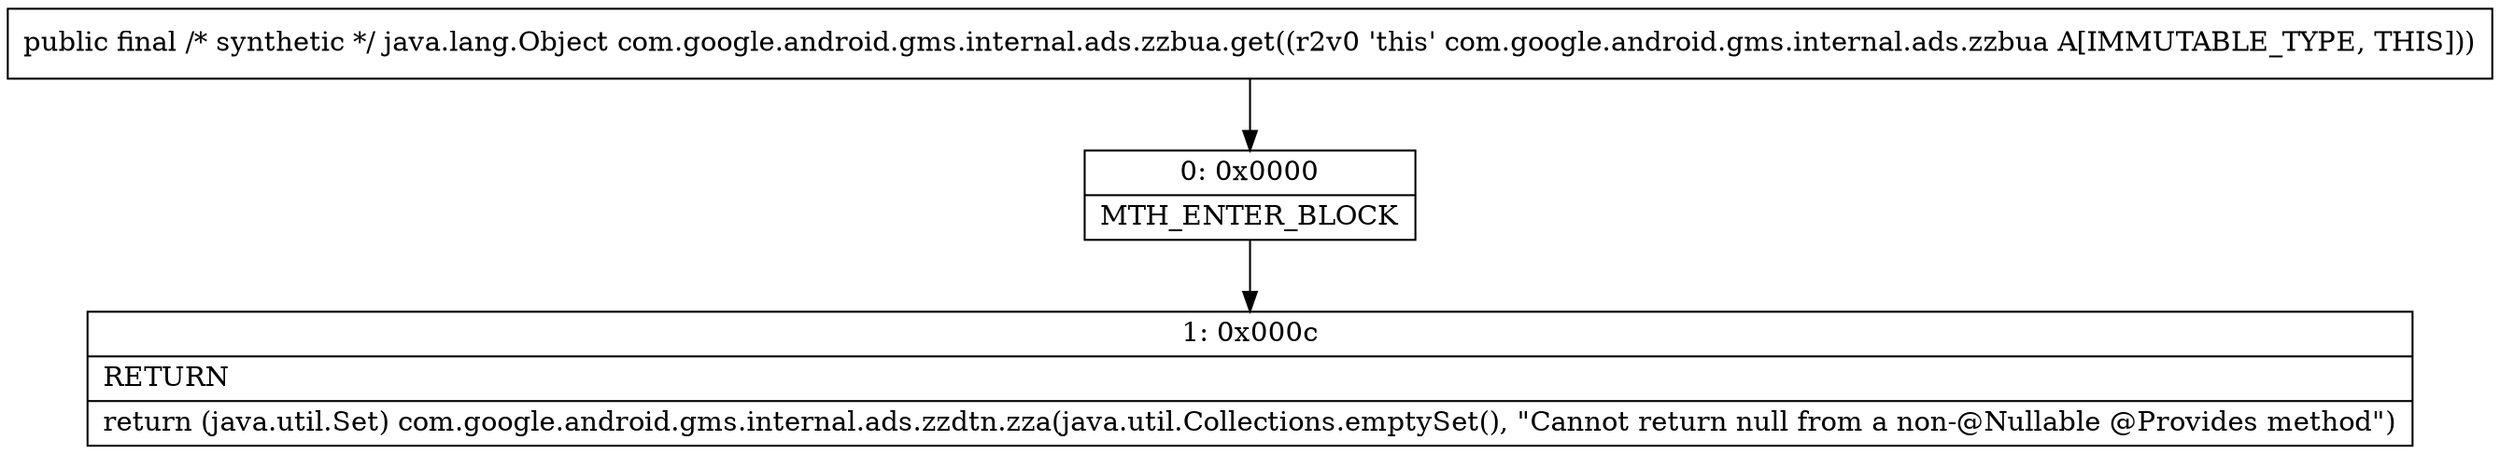 digraph "CFG forcom.google.android.gms.internal.ads.zzbua.get()Ljava\/lang\/Object;" {
Node_0 [shape=record,label="{0\:\ 0x0000|MTH_ENTER_BLOCK\l}"];
Node_1 [shape=record,label="{1\:\ 0x000c|RETURN\l|return (java.util.Set) com.google.android.gms.internal.ads.zzdtn.zza(java.util.Collections.emptySet(), \"Cannot return null from a non\-@Nullable @Provides method\")\l}"];
MethodNode[shape=record,label="{public final \/* synthetic *\/ java.lang.Object com.google.android.gms.internal.ads.zzbua.get((r2v0 'this' com.google.android.gms.internal.ads.zzbua A[IMMUTABLE_TYPE, THIS])) }"];
MethodNode -> Node_0;
Node_0 -> Node_1;
}


